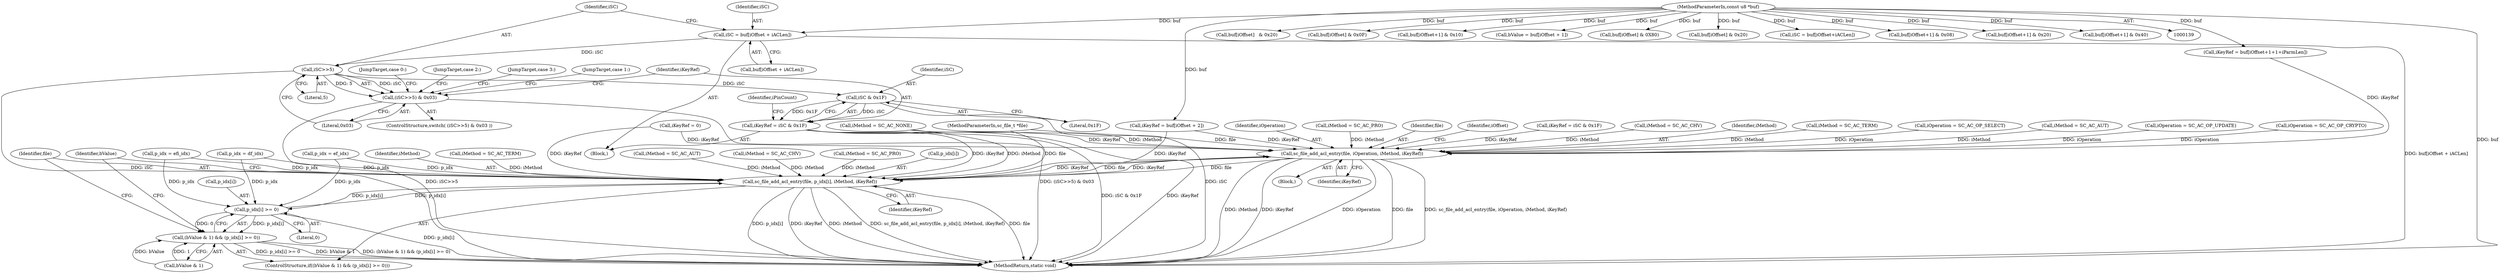 digraph "0_OpenSC_8fe377e93b4b56060e5bbfb6f3142ceaeca744fa_17@integer" {
"1000413" [label="(Call,iSC = buf[iOffset + iACLen])"];
"1000141" [label="(MethodParameterIn,const u8 *buf)"];
"1000422" [label="(Call,iSC>>5)"];
"1000421" [label="(Call,(iSC>>5) & 0x03)"];
"1000445" [label="(Call,iSC & 0x1F)"];
"1000443" [label="(Call,iKeyRef = iSC & 0x1F)"];
"1000366" [label="(Call,sc_file_add_acl_entry(file, iOperation, iMethod, iKeyRef))"];
"1000499" [label="(Call,sc_file_add_acl_entry(file, p_idx[i], iMethod, iKeyRef))"];
"1000494" [label="(Call,p_idx[i] >= 0)"];
"1000490" [label="(Call,(bValue & 1) && (p_idx[i] >= 0))"];
"1000414" [label="(Identifier,iSC)"];
"1000210" [label="(Call,buf[iOffset]   & 0x20)"];
"1000424" [label="(Literal,5)"];
"1000334" [label="(Call,iMethod = SC_AC_CHV)"];
"1000504" [label="(Identifier,iMethod)"];
"1000175" [label="(Call,buf[iOffset] & 0x0F)"];
"1000369" [label="(Identifier,iMethod)"];
"1000498" [label="(Literal,0)"];
"1000384" [label="(Call,p_idx = efi_idx)"];
"1000422" [label="(Call,iSC>>5)"];
"1000500" [label="(Identifier,file)"];
"1000425" [label="(Literal,0x03)"];
"1000200" [label="(Block,)"];
"1000499" [label="(Call,sc_file_add_acl_entry(file, p_idx[i], iMethod, iKeyRef))"];
"1000427" [label="(JumpTarget,case 0:)"];
"1000449" [label="(Identifier,iPinCount)"];
"1000437" [label="(JumpTarget,case 2:)"];
"1000404" [label="(Block,)"];
"1000495" [label="(Call,p_idx[i])"];
"1000379" [label="(Call,p_idx = df_idx)"];
"1000447" [label="(Literal,0x1F)"];
"1000238" [label="(Call,buf[iOffset+1] & 0x10)"];
"1000370" [label="(Identifier,iKeyRef)"];
"1000507" [label="(Identifier,bValue)"];
"1000472" [label="(Call,bValue = buf[iOffset + 1])"];
"1000156" [label="(Call,iKeyRef = 0)"];
"1000433" [label="(Call,iMethod = SC_AC_AUT)"];
"1000491" [label="(Call,bValue & 1)"];
"1000141" [label="(MethodParameterIn,const u8 *buf)"];
"1000494" [label="(Call,p_idx[i] >= 0)"];
"1000195" [label="(Call,buf[iOffset] & 0X80)"];
"1000415" [label="(Call,buf[iOffset + iACLen])"];
"1000505" [label="(Identifier,iKeyRef)"];
"1000191" [label="(Call,iMethod = SC_AC_NONE)"];
"1000519" [label="(MethodReturn,static void)"];
"1000438" [label="(JumpTarget,case 3:)"];
"1000428" [label="(Call,iMethod = SC_AC_TERM)"];
"1000283" [label="(Call,iMethod = SC_AC_TERM)"];
"1000413" [label="(Call,iSC = buf[iOffset + iACLen])"];
"1000421" [label="(Call,(iSC>>5) & 0x03)"];
"1000446" [label="(Identifier,iSC)"];
"1000140" [label="(MethodParameterIn,sc_file_t *file)"];
"1000489" [label="(ControlStructure,if((bValue & 1) && (p_idx[i] >= 0)))"];
"1000432" [label="(JumpTarget,case 1:)"];
"1000362" [label="(Call,iOperation = SC_AC_OP_SELECT)"];
"1000399" [label="(Call,buf[iOffset] & 0x20)"];
"1000444" [label="(Identifier,iKeyRef)"];
"1000420" [label="(ControlStructure,switch( (iSC>>5) & 0x03 ))"];
"1000288" [label="(Call,iMethod = SC_AC_AUT)"];
"1000357" [label="(Call,iOperation = SC_AC_OP_UPDATE)"];
"1000462" [label="(Call,iKeyRef = buf[iOffset + 2])"];
"1000366" [label="(Call,sc_file_add_acl_entry(file, iOperation, iMethod, iKeyRef))"];
"1000268" [label="(Call,iSC = buf[iOffset+iACLen])"];
"1000443" [label="(Call,iKeyRef = iSC & 0x1F)"];
"1000469" [label="(Call,iMethod = SC_AC_CHV)"];
"1000352" [label="(Call,iOperation = SC_AC_OP_CRYPTO)"];
"1000490" [label="(Call,(bValue & 1) && (p_idx[i] >= 0))"];
"1000323" [label="(Call,iKeyRef = buf[iOffset+1+1+iParmLen])"];
"1000368" [label="(Identifier,iOperation)"];
"1000423" [label="(Identifier,iSC)"];
"1000294" [label="(Call,iMethod = SC_AC_PRO)"];
"1000248" [label="(Call,buf[iOffset+1] & 0x08)"];
"1000367" [label="(Identifier,file)"];
"1000510" [label="(Identifier,iOffset)"];
"1000298" [label="(Call,iKeyRef = iSC & 0x1F)"];
"1000389" [label="(Call,p_idx = ef_idx)"];
"1000439" [label="(Call,iMethod = SC_AC_PRO)"];
"1000501" [label="(Call,p_idx[i])"];
"1000445" [label="(Call,iSC & 0x1F)"];
"1000228" [label="(Call,buf[iOffset+1] & 0x20)"];
"1000218" [label="(Call,buf[iOffset+1] & 0x40)"];
"1000413" -> "1000404"  [label="AST: "];
"1000413" -> "1000415"  [label="CFG: "];
"1000414" -> "1000413"  [label="AST: "];
"1000415" -> "1000413"  [label="AST: "];
"1000423" -> "1000413"  [label="CFG: "];
"1000413" -> "1000519"  [label="DDG: buf[iOffset + iACLen]"];
"1000141" -> "1000413"  [label="DDG: buf"];
"1000413" -> "1000422"  [label="DDG: iSC"];
"1000141" -> "1000139"  [label="AST: "];
"1000141" -> "1000519"  [label="DDG: buf"];
"1000141" -> "1000175"  [label="DDG: buf"];
"1000141" -> "1000195"  [label="DDG: buf"];
"1000141" -> "1000210"  [label="DDG: buf"];
"1000141" -> "1000218"  [label="DDG: buf"];
"1000141" -> "1000228"  [label="DDG: buf"];
"1000141" -> "1000238"  [label="DDG: buf"];
"1000141" -> "1000248"  [label="DDG: buf"];
"1000141" -> "1000268"  [label="DDG: buf"];
"1000141" -> "1000323"  [label="DDG: buf"];
"1000141" -> "1000399"  [label="DDG: buf"];
"1000141" -> "1000462"  [label="DDG: buf"];
"1000141" -> "1000472"  [label="DDG: buf"];
"1000422" -> "1000421"  [label="AST: "];
"1000422" -> "1000424"  [label="CFG: "];
"1000423" -> "1000422"  [label="AST: "];
"1000424" -> "1000422"  [label="AST: "];
"1000425" -> "1000422"  [label="CFG: "];
"1000422" -> "1000519"  [label="DDG: iSC"];
"1000422" -> "1000421"  [label="DDG: iSC"];
"1000422" -> "1000421"  [label="DDG: 5"];
"1000422" -> "1000445"  [label="DDG: iSC"];
"1000421" -> "1000420"  [label="AST: "];
"1000421" -> "1000425"  [label="CFG: "];
"1000425" -> "1000421"  [label="AST: "];
"1000427" -> "1000421"  [label="CFG: "];
"1000432" -> "1000421"  [label="CFG: "];
"1000437" -> "1000421"  [label="CFG: "];
"1000438" -> "1000421"  [label="CFG: "];
"1000444" -> "1000421"  [label="CFG: "];
"1000421" -> "1000519"  [label="DDG: iSC>>5"];
"1000421" -> "1000519"  [label="DDG: (iSC>>5) & 0x03"];
"1000445" -> "1000443"  [label="AST: "];
"1000445" -> "1000447"  [label="CFG: "];
"1000446" -> "1000445"  [label="AST: "];
"1000447" -> "1000445"  [label="AST: "];
"1000443" -> "1000445"  [label="CFG: "];
"1000445" -> "1000519"  [label="DDG: iSC"];
"1000445" -> "1000443"  [label="DDG: iSC"];
"1000445" -> "1000443"  [label="DDG: 0x1F"];
"1000443" -> "1000404"  [label="AST: "];
"1000444" -> "1000443"  [label="AST: "];
"1000449" -> "1000443"  [label="CFG: "];
"1000443" -> "1000519"  [label="DDG: iSC & 0x1F"];
"1000443" -> "1000519"  [label="DDG: iKeyRef"];
"1000443" -> "1000366"  [label="DDG: iKeyRef"];
"1000443" -> "1000499"  [label="DDG: iKeyRef"];
"1000366" -> "1000200"  [label="AST: "];
"1000366" -> "1000370"  [label="CFG: "];
"1000367" -> "1000366"  [label="AST: "];
"1000368" -> "1000366"  [label="AST: "];
"1000369" -> "1000366"  [label="AST: "];
"1000370" -> "1000366"  [label="AST: "];
"1000510" -> "1000366"  [label="CFG: "];
"1000366" -> "1000519"  [label="DDG: iMethod"];
"1000366" -> "1000519"  [label="DDG: iKeyRef"];
"1000366" -> "1000519"  [label="DDG: iOperation"];
"1000366" -> "1000519"  [label="DDG: file"];
"1000366" -> "1000519"  [label="DDG: sc_file_add_acl_entry(file, iOperation, iMethod, iKeyRef)"];
"1000499" -> "1000366"  [label="DDG: file"];
"1000499" -> "1000366"  [label="DDG: iKeyRef"];
"1000140" -> "1000366"  [label="DDG: file"];
"1000352" -> "1000366"  [label="DDG: iOperation"];
"1000357" -> "1000366"  [label="DDG: iOperation"];
"1000362" -> "1000366"  [label="DDG: iOperation"];
"1000283" -> "1000366"  [label="DDG: iMethod"];
"1000288" -> "1000366"  [label="DDG: iMethod"];
"1000294" -> "1000366"  [label="DDG: iMethod"];
"1000334" -> "1000366"  [label="DDG: iMethod"];
"1000191" -> "1000366"  [label="DDG: iMethod"];
"1000156" -> "1000366"  [label="DDG: iKeyRef"];
"1000298" -> "1000366"  [label="DDG: iKeyRef"];
"1000462" -> "1000366"  [label="DDG: iKeyRef"];
"1000323" -> "1000366"  [label="DDG: iKeyRef"];
"1000366" -> "1000499"  [label="DDG: file"];
"1000366" -> "1000499"  [label="DDG: iKeyRef"];
"1000499" -> "1000489"  [label="AST: "];
"1000499" -> "1000505"  [label="CFG: "];
"1000500" -> "1000499"  [label="AST: "];
"1000501" -> "1000499"  [label="AST: "];
"1000504" -> "1000499"  [label="AST: "];
"1000505" -> "1000499"  [label="AST: "];
"1000507" -> "1000499"  [label="CFG: "];
"1000499" -> "1000519"  [label="DDG: sc_file_add_acl_entry(file, p_idx[i], iMethod, iKeyRef)"];
"1000499" -> "1000519"  [label="DDG: file"];
"1000499" -> "1000519"  [label="DDG: p_idx[i]"];
"1000499" -> "1000519"  [label="DDG: iKeyRef"];
"1000499" -> "1000519"  [label="DDG: iMethod"];
"1000499" -> "1000494"  [label="DDG: p_idx[i]"];
"1000140" -> "1000499"  [label="DDG: file"];
"1000379" -> "1000499"  [label="DDG: p_idx"];
"1000494" -> "1000499"  [label="DDG: p_idx[i]"];
"1000389" -> "1000499"  [label="DDG: p_idx"];
"1000384" -> "1000499"  [label="DDG: p_idx"];
"1000439" -> "1000499"  [label="DDG: iMethod"];
"1000433" -> "1000499"  [label="DDG: iMethod"];
"1000469" -> "1000499"  [label="DDG: iMethod"];
"1000428" -> "1000499"  [label="DDG: iMethod"];
"1000191" -> "1000499"  [label="DDG: iMethod"];
"1000156" -> "1000499"  [label="DDG: iKeyRef"];
"1000462" -> "1000499"  [label="DDG: iKeyRef"];
"1000494" -> "1000490"  [label="AST: "];
"1000494" -> "1000498"  [label="CFG: "];
"1000495" -> "1000494"  [label="AST: "];
"1000498" -> "1000494"  [label="AST: "];
"1000490" -> "1000494"  [label="CFG: "];
"1000494" -> "1000519"  [label="DDG: p_idx[i]"];
"1000494" -> "1000490"  [label="DDG: p_idx[i]"];
"1000494" -> "1000490"  [label="DDG: 0"];
"1000379" -> "1000494"  [label="DDG: p_idx"];
"1000389" -> "1000494"  [label="DDG: p_idx"];
"1000384" -> "1000494"  [label="DDG: p_idx"];
"1000490" -> "1000489"  [label="AST: "];
"1000490" -> "1000491"  [label="CFG: "];
"1000491" -> "1000490"  [label="AST: "];
"1000500" -> "1000490"  [label="CFG: "];
"1000507" -> "1000490"  [label="CFG: "];
"1000490" -> "1000519"  [label="DDG: p_idx[i] >= 0"];
"1000490" -> "1000519"  [label="DDG: bValue & 1"];
"1000490" -> "1000519"  [label="DDG: (bValue & 1) && (p_idx[i] >= 0)"];
"1000491" -> "1000490"  [label="DDG: bValue"];
"1000491" -> "1000490"  [label="DDG: 1"];
}
